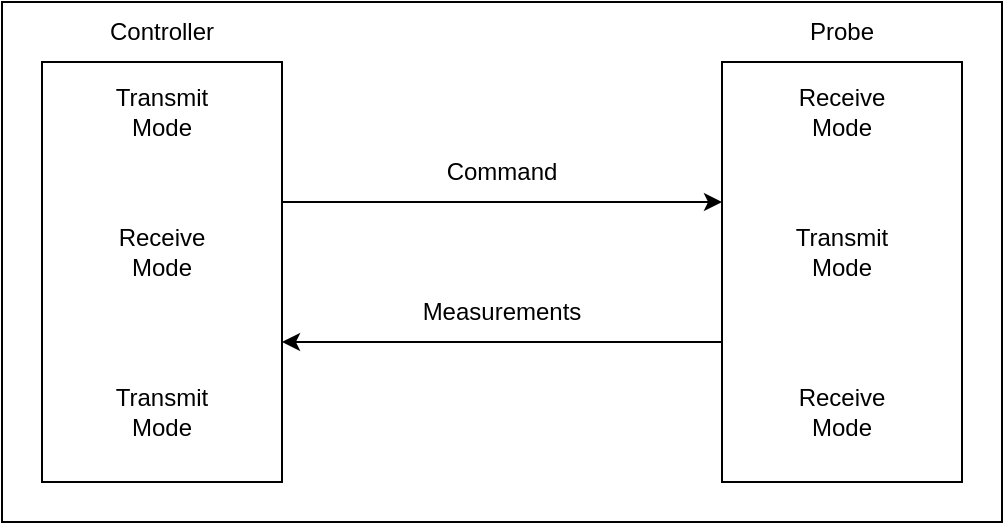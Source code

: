<mxfile version="28.2.8">
  <diagram name="Page-1" id="0oHknWpHLYFaKEZTgGED">
    <mxGraphModel dx="1145" dy="608" grid="1" gridSize="10" guides="1" tooltips="1" connect="1" arrows="1" fold="1" page="1" pageScale="1" pageWidth="827" pageHeight="1169" math="0" shadow="0">
      <root>
        <mxCell id="0" />
        <mxCell id="1" parent="0" />
        <mxCell id="3qRUc01c81NBA6Ser-Kk-18" value="" style="rounded=0;whiteSpace=wrap;html=1;" vertex="1" parent="1">
          <mxGeometry x="60" y="180" width="500" height="260" as="geometry" />
        </mxCell>
        <mxCell id="3qRUc01c81NBA6Ser-Kk-1" value="" style="endArrow=classic;html=1;rounded=0;" edge="1" parent="1">
          <mxGeometry width="50" height="50" relative="1" as="geometry">
            <mxPoint x="200" y="280" as="sourcePoint" />
            <mxPoint x="420" y="280" as="targetPoint" />
          </mxGeometry>
        </mxCell>
        <mxCell id="3qRUc01c81NBA6Ser-Kk-2" value="" style="rounded=0;whiteSpace=wrap;html=1;" vertex="1" parent="1">
          <mxGeometry x="80" y="210" width="120" height="210" as="geometry" />
        </mxCell>
        <mxCell id="3qRUc01c81NBA6Ser-Kk-3" value="" style="rounded=0;whiteSpace=wrap;html=1;" vertex="1" parent="1">
          <mxGeometry x="420" y="210" width="120" height="210" as="geometry" />
        </mxCell>
        <mxCell id="3qRUc01c81NBA6Ser-Kk-4" value="Probe" style="text;html=1;whiteSpace=wrap;strokeColor=none;fillColor=none;align=center;verticalAlign=middle;rounded=0;" vertex="1" parent="1">
          <mxGeometry x="450" y="180" width="60" height="30" as="geometry" />
        </mxCell>
        <mxCell id="3qRUc01c81NBA6Ser-Kk-5" value="Controller" style="text;html=1;whiteSpace=wrap;strokeColor=none;fillColor=none;align=center;verticalAlign=middle;rounded=0;" vertex="1" parent="1">
          <mxGeometry x="110" y="180" width="60" height="30" as="geometry" />
        </mxCell>
        <mxCell id="3qRUc01c81NBA6Ser-Kk-6" value="Command" style="text;html=1;whiteSpace=wrap;strokeColor=none;fillColor=none;align=center;verticalAlign=middle;rounded=0;" vertex="1" parent="1">
          <mxGeometry x="280" y="250" width="60" height="30" as="geometry" />
        </mxCell>
        <mxCell id="3qRUc01c81NBA6Ser-Kk-7" value="&lt;div&gt;Receive&lt;/div&gt;&lt;div&gt;Mode&lt;/div&gt;" style="text;html=1;whiteSpace=wrap;strokeColor=none;fillColor=none;align=center;verticalAlign=middle;rounded=0;" vertex="1" parent="1">
          <mxGeometry x="450" y="220" width="60" height="30" as="geometry" />
        </mxCell>
        <mxCell id="3qRUc01c81NBA6Ser-Kk-9" value="&lt;div&gt;Transmit&lt;/div&gt;&lt;div&gt;Mode&lt;/div&gt;" style="text;html=1;whiteSpace=wrap;strokeColor=none;fillColor=none;align=center;verticalAlign=middle;rounded=0;" vertex="1" parent="1">
          <mxGeometry x="110" y="220" width="60" height="30" as="geometry" />
        </mxCell>
        <mxCell id="3qRUc01c81NBA6Ser-Kk-10" value="&lt;div&gt;Receive&lt;/div&gt;&lt;div&gt;Mode&lt;/div&gt;" style="text;html=1;whiteSpace=wrap;strokeColor=none;fillColor=none;align=center;verticalAlign=middle;rounded=0;" vertex="1" parent="1">
          <mxGeometry x="110" y="290" width="60" height="30" as="geometry" />
        </mxCell>
        <mxCell id="3qRUc01c81NBA6Ser-Kk-11" value="&lt;div&gt;Transmit&lt;/div&gt;&lt;div&gt;Mode&lt;/div&gt;" style="text;html=1;whiteSpace=wrap;strokeColor=none;fillColor=none;align=center;verticalAlign=middle;rounded=0;" vertex="1" parent="1">
          <mxGeometry x="450" y="290" width="60" height="30" as="geometry" />
        </mxCell>
        <mxCell id="3qRUc01c81NBA6Ser-Kk-13" value="" style="endArrow=classic;html=1;rounded=0;" edge="1" parent="1">
          <mxGeometry width="50" height="50" relative="1" as="geometry">
            <mxPoint x="420" y="350" as="sourcePoint" />
            <mxPoint x="200" y="350" as="targetPoint" />
          </mxGeometry>
        </mxCell>
        <mxCell id="3qRUc01c81NBA6Ser-Kk-14" value="Measurements" style="text;html=1;whiteSpace=wrap;strokeColor=none;fillColor=none;align=center;verticalAlign=middle;rounded=0;" vertex="1" parent="1">
          <mxGeometry x="280" y="320" width="60" height="30" as="geometry" />
        </mxCell>
        <mxCell id="3qRUc01c81NBA6Ser-Kk-15" value="&lt;div&gt;Receive&lt;/div&gt;&lt;div&gt;Mode&lt;/div&gt;" style="text;html=1;whiteSpace=wrap;strokeColor=none;fillColor=none;align=center;verticalAlign=middle;rounded=0;" vertex="1" parent="1">
          <mxGeometry x="450" y="370" width="60" height="30" as="geometry" />
        </mxCell>
        <mxCell id="3qRUc01c81NBA6Ser-Kk-17" value="&lt;div&gt;Transmit&lt;/div&gt;&lt;div&gt;Mode&lt;/div&gt;" style="text;html=1;whiteSpace=wrap;strokeColor=none;fillColor=none;align=center;verticalAlign=middle;rounded=0;" vertex="1" parent="1">
          <mxGeometry x="110" y="370" width="60" height="30" as="geometry" />
        </mxCell>
      </root>
    </mxGraphModel>
  </diagram>
</mxfile>
